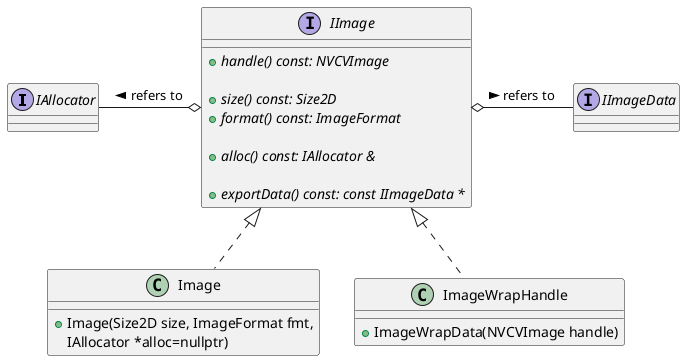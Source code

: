 ' Copyright (c) 2022 NVIDIA CORPORATION & AFFILIATES. All rights reserved.
'
' SPDX-FileCopyrightText: NVIDIA CORPORATION & AFFILIATES
' SPDX-License-Identifier: LicenseRef-NvidiaProprietary
'
' NVIDIA CORPORATION, its affiliates and licensors retain all intellectual
' property and proprietary rights in and to this material, related
' documentation and any modifications thereto. Any use, reproduction,
' disclosure or distribution of this material and related documentation
' without an express license agreement from NVIDIA CORPORATION or
' its affiliates is strictly prohibited.

@startuml

interface IAllocator

interface IImageData

interface IImage
{
    + {abstract} handle() const: NVCVImage

    + {abstract} size() const: Size2D
    + {abstract} format() const: ImageFormat

    + {abstract} alloc() const: IAllocator &

    + {abstract} exportData() const: const IImageData *
}


IAllocator -right-o IImage: refers to <
IImageData -left-o IImage: refers to <

class Image implements IImage
{
    + Image(Size2D size, ImageFormat fmt,
            IAllocator *alloc=nullptr)
}

class ImageWrapHandle implements IImage
{
    + ImageWrapData(NVCVImage handle)
}

@enduml
